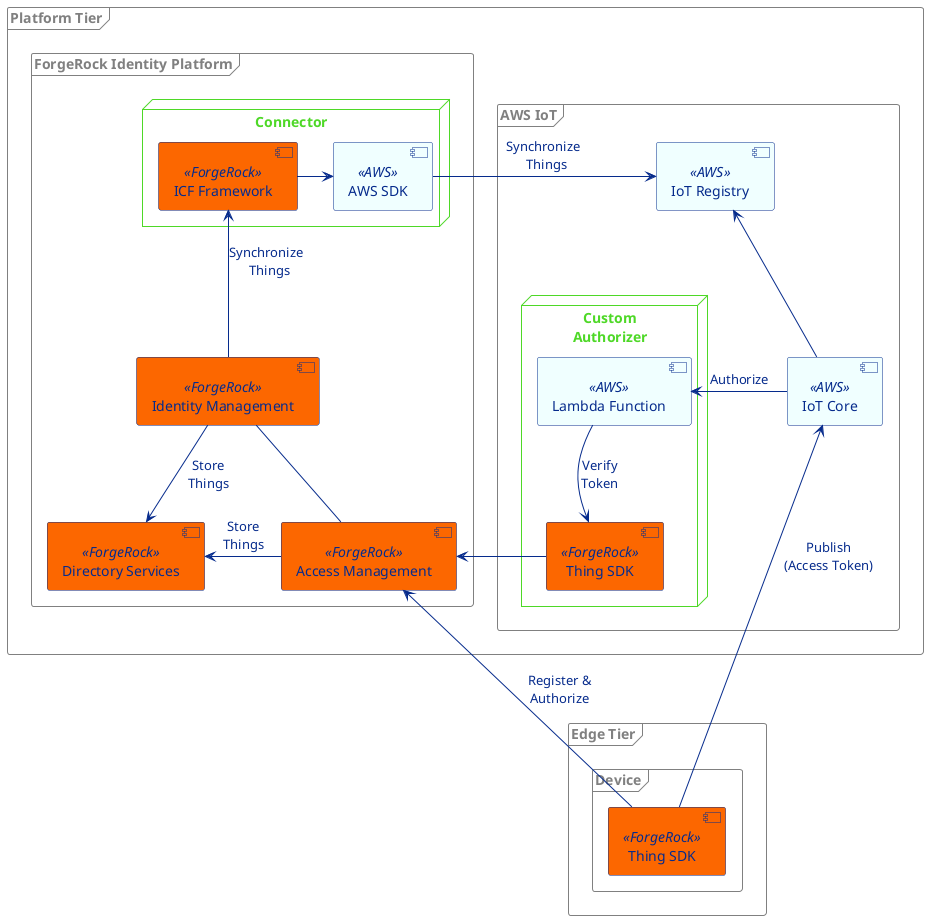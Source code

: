 @startuml

skinparam component {
  FontColor #062b8c
  BackgroundColor<<ForgeRock>> #fc6700
  BorderColor #062b8c
  BackgroundColor<<AWS>> azure
  ArrowColor #062b8c
  ArrowFontColor #062b8c
}
skinparam node {
  BorderColor #4ED827
  FontColor #4ED827
}
skinparam frame {
  BorderColor gray
  FontColor gray
}

frame "Platform Tier" {
    frame "AWS IoT" {
        [IoT Core] as hub <<AWS>>
        [IoT Registry] as reg <<AWS>>
        node "Custom\nAuthorizer" {
            [Lambda Function] as lamb <<AWS>>
            [Thing SDK] as service <<ForgeRock>>
        }
    }
    frame "ForgeRock Identity Platform" {
        [Access Management] as am <<ForgeRock>>
        [Directory Services] as ds <<ForgeRock>>
        [Identity Management] as idm <<ForgeRock>>
        node "Connector" {
            [ICF Framework] as icf <<ForgeRock>>
            [AWS SDK] as sdk <<AWS>>
        }
    }
}

frame "Edge Tier" {
    frame "Device" {
        [Thing SDK] as device <<ForgeRock>>
    }
}


am -left-> ds : Store\nThings
idm -down-> ds : Store\nThings
idm - am
device -up-> am : Register &\nAuthorize
device -up-> hub : Publish\n(Access Token)
hub -> lamb : Authorize
hub -up-> reg
lamb -down-> service : Verify\nToken
service -> am
idm -up-> icf : Synchronize \n Things
icf -right-> sdk
sdk -right-> reg : Synchronize \n Things


@enduml